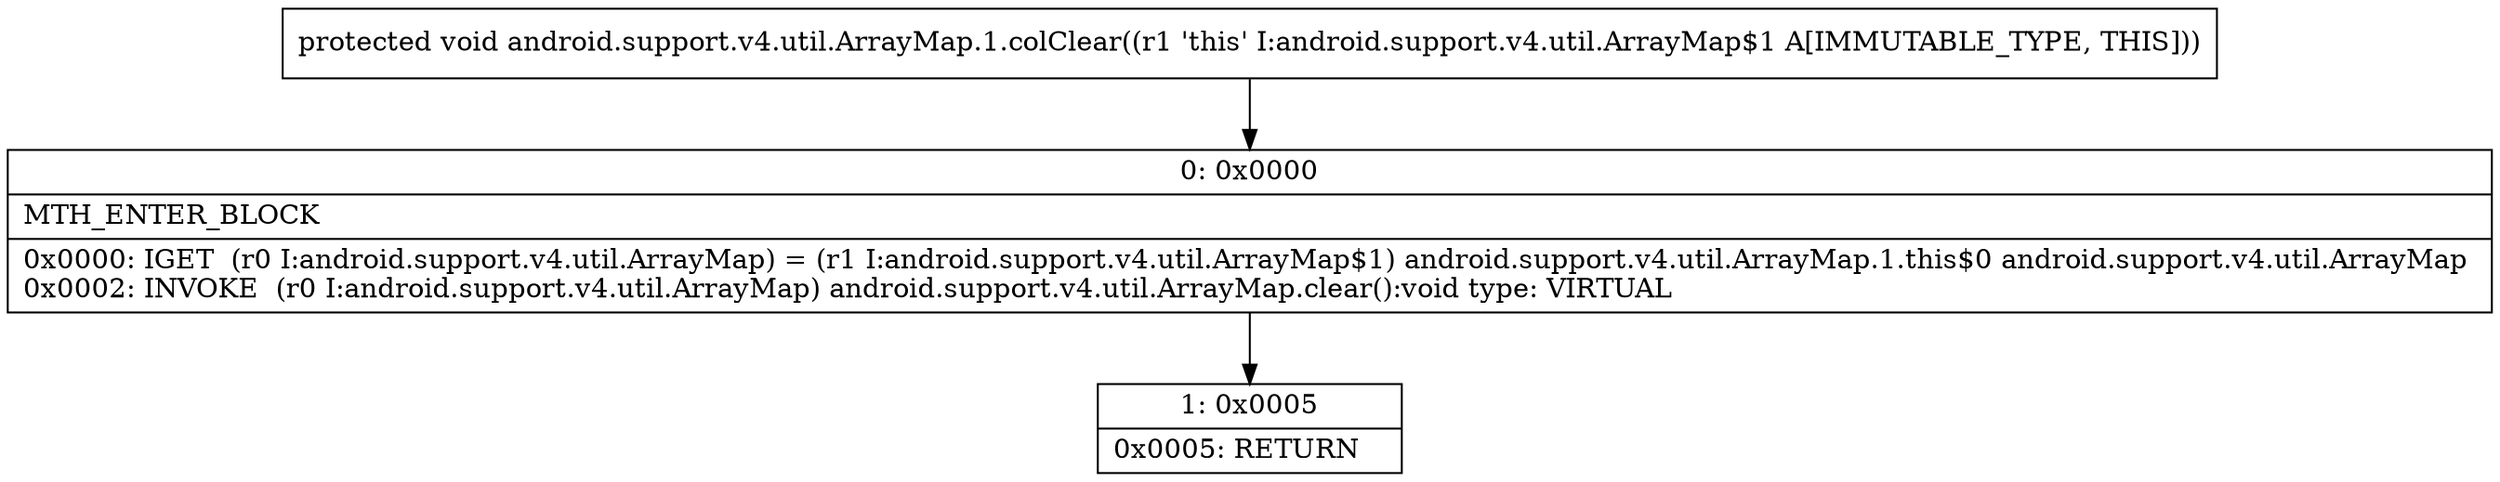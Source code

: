 digraph "CFG forandroid.support.v4.util.ArrayMap.1.colClear()V" {
Node_0 [shape=record,label="{0\:\ 0x0000|MTH_ENTER_BLOCK\l|0x0000: IGET  (r0 I:android.support.v4.util.ArrayMap) = (r1 I:android.support.v4.util.ArrayMap$1) android.support.v4.util.ArrayMap.1.this$0 android.support.v4.util.ArrayMap \l0x0002: INVOKE  (r0 I:android.support.v4.util.ArrayMap) android.support.v4.util.ArrayMap.clear():void type: VIRTUAL \l}"];
Node_1 [shape=record,label="{1\:\ 0x0005|0x0005: RETURN   \l}"];
MethodNode[shape=record,label="{protected void android.support.v4.util.ArrayMap.1.colClear((r1 'this' I:android.support.v4.util.ArrayMap$1 A[IMMUTABLE_TYPE, THIS])) }"];
MethodNode -> Node_0;
Node_0 -> Node_1;
}

